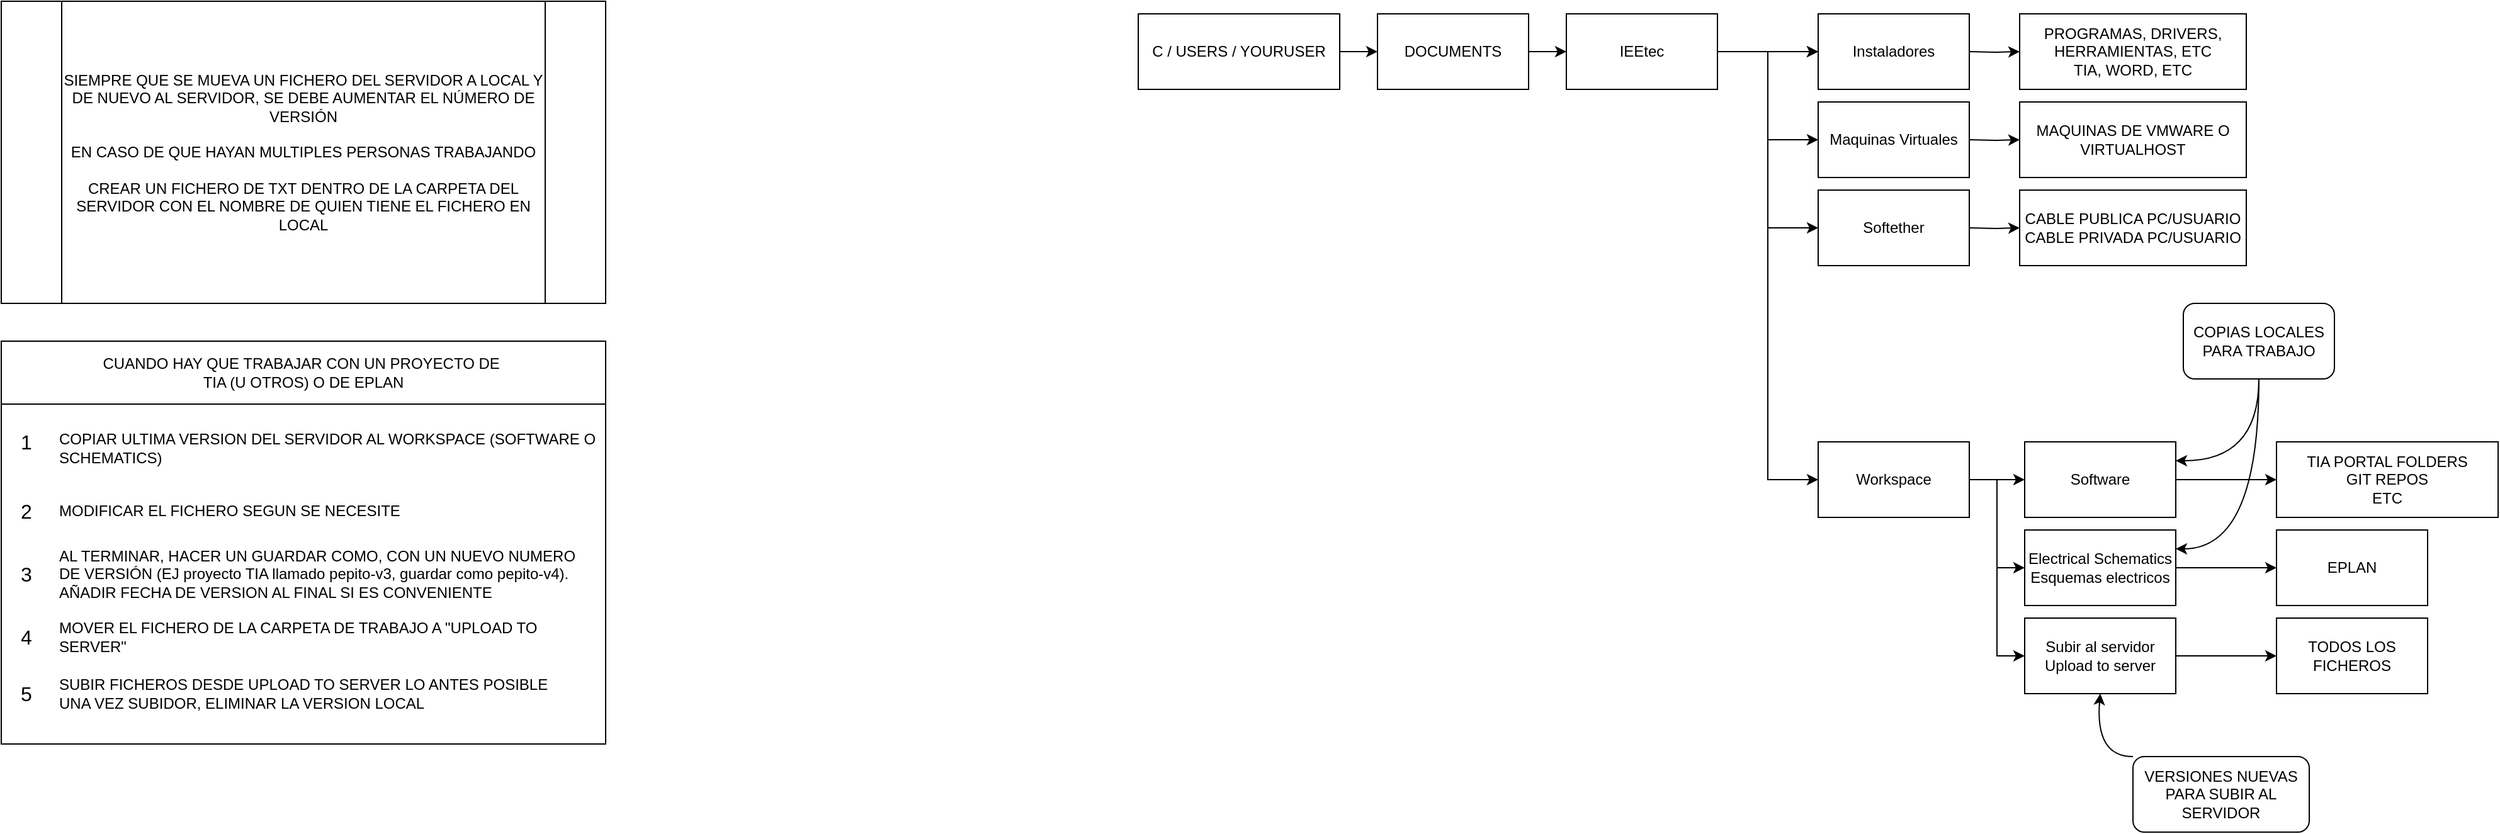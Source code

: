 <mxfile version="27.2.0">
  <diagram name="Página-1" id="FOE8npgmMcwkiNzP_g9T">
    <mxGraphModel dx="1426" dy="322" grid="1" gridSize="10" guides="1" tooltips="1" connect="1" arrows="1" fold="1" page="1" pageScale="1" pageWidth="827" pageHeight="1169" math="0" shadow="0">
      <root>
        <mxCell id="0" />
        <mxCell id="1" parent="0" />
        <mxCell id="9iBlPdd9ZqKX-gA7t0ej-3" value="" style="edgeStyle=orthogonalEdgeStyle;rounded=0;orthogonalLoop=1;jettySize=auto;html=1;" parent="1" source="9iBlPdd9ZqKX-gA7t0ej-1" target="9iBlPdd9ZqKX-gA7t0ej-2" edge="1">
          <mxGeometry relative="1" as="geometry" />
        </mxCell>
        <mxCell id="9iBlPdd9ZqKX-gA7t0ej-5" value="" style="edgeStyle=orthogonalEdgeStyle;rounded=0;orthogonalLoop=1;jettySize=auto;html=1;entryX=0;entryY=0.5;entryDx=0;entryDy=0;exitX=1;exitY=0.5;exitDx=0;exitDy=0;" parent="1" source="9iBlPdd9ZqKX-gA7t0ej-4" target="9iBlPdd9ZqKX-gA7t0ej-1" edge="1">
          <mxGeometry relative="1" as="geometry">
            <mxPoint x="450" y="370" as="sourcePoint" />
          </mxGeometry>
        </mxCell>
        <mxCell id="9iBlPdd9ZqKX-gA7t0ej-1" value="DOCUMENTS" style="rounded=0;whiteSpace=wrap;html=1;" parent="1" vertex="1">
          <mxGeometry x="440" y="250" width="120" height="60" as="geometry" />
        </mxCell>
        <mxCell id="9iBlPdd9ZqKX-gA7t0ej-7" value="" style="edgeStyle=orthogonalEdgeStyle;rounded=0;orthogonalLoop=1;jettySize=auto;html=1;" parent="1" source="9iBlPdd9ZqKX-gA7t0ej-2" target="9iBlPdd9ZqKX-gA7t0ej-6" edge="1">
          <mxGeometry relative="1" as="geometry" />
        </mxCell>
        <mxCell id="9iBlPdd9ZqKX-gA7t0ej-8" value="" style="edgeStyle=orthogonalEdgeStyle;rounded=0;orthogonalLoop=1;jettySize=auto;html=1;" parent="1" source="9iBlPdd9ZqKX-gA7t0ej-2" target="9iBlPdd9ZqKX-gA7t0ej-6" edge="1">
          <mxGeometry relative="1" as="geometry" />
        </mxCell>
        <mxCell id="9iBlPdd9ZqKX-gA7t0ej-2" value="IEEtec" style="rounded=0;whiteSpace=wrap;html=1;" parent="1" vertex="1">
          <mxGeometry x="590" y="250" width="120" height="60" as="geometry" />
        </mxCell>
        <mxCell id="9iBlPdd9ZqKX-gA7t0ej-4" value="C / USERS / YOURUSER" style="rounded=0;whiteSpace=wrap;html=1;" parent="1" vertex="1">
          <mxGeometry x="250" y="250" width="160" height="60" as="geometry" />
        </mxCell>
        <mxCell id="9iBlPdd9ZqKX-gA7t0ej-6" value="Instaladores" style="rounded=0;whiteSpace=wrap;html=1;" parent="1" vertex="1">
          <mxGeometry x="790" y="250" width="120" height="60" as="geometry" />
        </mxCell>
        <mxCell id="9iBlPdd9ZqKX-gA7t0ej-9" value="" style="edgeStyle=orthogonalEdgeStyle;rounded=0;orthogonalLoop=1;jettySize=auto;html=1;exitX=1;exitY=0.5;exitDx=0;exitDy=0;entryX=0;entryY=0.5;entryDx=0;entryDy=0;" parent="1" source="9iBlPdd9ZqKX-gA7t0ej-2" target="9iBlPdd9ZqKX-gA7t0ej-10" edge="1">
          <mxGeometry relative="1" as="geometry">
            <mxPoint x="710" y="350" as="sourcePoint" />
          </mxGeometry>
        </mxCell>
        <mxCell id="9iBlPdd9ZqKX-gA7t0ej-10" value="Maquinas Virtuales" style="rounded=0;whiteSpace=wrap;html=1;" parent="1" vertex="1">
          <mxGeometry x="790" y="320" width="120" height="60" as="geometry" />
        </mxCell>
        <mxCell id="9iBlPdd9ZqKX-gA7t0ej-11" value="" style="edgeStyle=orthogonalEdgeStyle;rounded=0;orthogonalLoop=1;jettySize=auto;html=1;exitX=1;exitY=0.5;exitDx=0;exitDy=0;entryX=0;entryY=0.5;entryDx=0;entryDy=0;" parent="1" source="9iBlPdd9ZqKX-gA7t0ej-2" target="9iBlPdd9ZqKX-gA7t0ej-12" edge="1">
          <mxGeometry relative="1" as="geometry">
            <mxPoint x="710" y="420" as="sourcePoint" />
          </mxGeometry>
        </mxCell>
        <mxCell id="9iBlPdd9ZqKX-gA7t0ej-12" value="Softether" style="rounded=0;whiteSpace=wrap;html=1;" parent="1" vertex="1">
          <mxGeometry x="790" y="390" width="120" height="60" as="geometry" />
        </mxCell>
        <mxCell id="9iBlPdd9ZqKX-gA7t0ej-13" value="" style="edgeStyle=orthogonalEdgeStyle;rounded=0;orthogonalLoop=1;jettySize=auto;html=1;exitX=1;exitY=0.5;exitDx=0;exitDy=0;entryX=0;entryY=0.5;entryDx=0;entryDy=0;" parent="1" source="9iBlPdd9ZqKX-gA7t0ej-2" target="9iBlPdd9ZqKX-gA7t0ej-14" edge="1">
          <mxGeometry relative="1" as="geometry">
            <mxPoint x="710" y="490" as="sourcePoint" />
          </mxGeometry>
        </mxCell>
        <mxCell id="9iBlPdd9ZqKX-gA7t0ej-16" value="" style="edgeStyle=orthogonalEdgeStyle;rounded=0;orthogonalLoop=1;jettySize=auto;html=1;" parent="1" source="9iBlPdd9ZqKX-gA7t0ej-14" target="9iBlPdd9ZqKX-gA7t0ej-15" edge="1">
          <mxGeometry relative="1" as="geometry" />
        </mxCell>
        <mxCell id="9iBlPdd9ZqKX-gA7t0ej-14" value="Workspace" style="rounded=0;whiteSpace=wrap;html=1;" parent="1" vertex="1">
          <mxGeometry x="790" y="590" width="120" height="60" as="geometry" />
        </mxCell>
        <mxCell id="9iBlPdd9ZqKX-gA7t0ej-23" value="" style="edgeStyle=orthogonalEdgeStyle;rounded=0;orthogonalLoop=1;jettySize=auto;html=1;" parent="1" source="9iBlPdd9ZqKX-gA7t0ej-15" target="9iBlPdd9ZqKX-gA7t0ej-22" edge="1">
          <mxGeometry relative="1" as="geometry" />
        </mxCell>
        <mxCell id="9iBlPdd9ZqKX-gA7t0ej-15" value="Software" style="rounded=0;whiteSpace=wrap;html=1;" parent="1" vertex="1">
          <mxGeometry x="954" y="590" width="120" height="60" as="geometry" />
        </mxCell>
        <mxCell id="9iBlPdd9ZqKX-gA7t0ej-17" value="" style="edgeStyle=orthogonalEdgeStyle;rounded=0;orthogonalLoop=1;jettySize=auto;html=1;exitX=1;exitY=0.5;exitDx=0;exitDy=0;entryX=0;entryY=0.5;entryDx=0;entryDy=0;" parent="1" source="9iBlPdd9ZqKX-gA7t0ej-14" target="9iBlPdd9ZqKX-gA7t0ej-18" edge="1">
          <mxGeometry relative="1" as="geometry">
            <mxPoint x="870" y="470" as="sourcePoint" />
          </mxGeometry>
        </mxCell>
        <mxCell id="9iBlPdd9ZqKX-gA7t0ej-25" value="" style="edgeStyle=orthogonalEdgeStyle;rounded=0;orthogonalLoop=1;jettySize=auto;html=1;" parent="1" source="9iBlPdd9ZqKX-gA7t0ej-18" target="9iBlPdd9ZqKX-gA7t0ej-24" edge="1">
          <mxGeometry relative="1" as="geometry" />
        </mxCell>
        <mxCell id="9iBlPdd9ZqKX-gA7t0ej-18" value="Electrical Schematics&lt;div&gt;Esquemas electricos&lt;/div&gt;" style="rounded=0;whiteSpace=wrap;html=1;" parent="1" vertex="1">
          <mxGeometry x="954" y="660" width="120" height="60" as="geometry" />
        </mxCell>
        <mxCell id="9iBlPdd9ZqKX-gA7t0ej-19" value="" style="edgeStyle=orthogonalEdgeStyle;rounded=0;orthogonalLoop=1;jettySize=auto;html=1;exitX=1;exitY=0.5;exitDx=0;exitDy=0;entryX=0;entryY=0.5;entryDx=0;entryDy=0;" parent="1" source="9iBlPdd9ZqKX-gA7t0ej-14" target="9iBlPdd9ZqKX-gA7t0ej-20" edge="1">
          <mxGeometry relative="1" as="geometry">
            <mxPoint x="910" y="690" as="sourcePoint" />
          </mxGeometry>
        </mxCell>
        <mxCell id="9iBlPdd9ZqKX-gA7t0ej-27" value="" style="edgeStyle=orthogonalEdgeStyle;rounded=0;orthogonalLoop=1;jettySize=auto;html=1;" parent="1" source="9iBlPdd9ZqKX-gA7t0ej-20" target="9iBlPdd9ZqKX-gA7t0ej-26" edge="1">
          <mxGeometry relative="1" as="geometry" />
        </mxCell>
        <mxCell id="9iBlPdd9ZqKX-gA7t0ej-20" value="Subir al servidor&lt;div&gt;Upload to server&lt;/div&gt;" style="rounded=0;whiteSpace=wrap;html=1;" parent="1" vertex="1">
          <mxGeometry x="954" y="730" width="120" height="60" as="geometry" />
        </mxCell>
        <mxCell id="9iBlPdd9ZqKX-gA7t0ej-22" value="TIA PORTAL FOLDERS&lt;div&gt;GIT REPOS&lt;/div&gt;&lt;div&gt;ETC&lt;/div&gt;" style="rounded=0;whiteSpace=wrap;html=1;" parent="1" vertex="1">
          <mxGeometry x="1154" y="590" width="176" height="60" as="geometry" />
        </mxCell>
        <mxCell id="9iBlPdd9ZqKX-gA7t0ej-24" value="EPLAN" style="rounded=0;whiteSpace=wrap;html=1;" parent="1" vertex="1">
          <mxGeometry x="1154" y="660" width="120" height="60" as="geometry" />
        </mxCell>
        <mxCell id="9iBlPdd9ZqKX-gA7t0ej-26" value="TODOS LOS FICHEROS" style="rounded=0;whiteSpace=wrap;html=1;" parent="1" vertex="1">
          <mxGeometry x="1154" y="730" width="120" height="60" as="geometry" />
        </mxCell>
        <mxCell id="9iBlPdd9ZqKX-gA7t0ej-30" style="edgeStyle=orthogonalEdgeStyle;rounded=0;orthogonalLoop=1;jettySize=auto;html=1;exitX=0.5;exitY=1;exitDx=0;exitDy=0;entryX=1;entryY=0.25;entryDx=0;entryDy=0;strokeColor=default;curved=1;" parent="1" source="9iBlPdd9ZqKX-gA7t0ej-29" target="9iBlPdd9ZqKX-gA7t0ej-15" edge="1">
          <mxGeometry relative="1" as="geometry">
            <Array as="points">
              <mxPoint x="1140" y="605" />
            </Array>
          </mxGeometry>
        </mxCell>
        <mxCell id="9iBlPdd9ZqKX-gA7t0ej-29" value="COPIAS LOCALES PARA TRABAJO" style="rounded=1;whiteSpace=wrap;html=1;" parent="1" vertex="1">
          <mxGeometry x="1080" y="480" width="120" height="60" as="geometry" />
        </mxCell>
        <mxCell id="9iBlPdd9ZqKX-gA7t0ej-34" style="edgeStyle=orthogonalEdgeStyle;rounded=0;orthogonalLoop=1;jettySize=auto;html=1;exitX=0.5;exitY=1;exitDx=0;exitDy=0;strokeColor=default;curved=1;" parent="1" source="9iBlPdd9ZqKX-gA7t0ej-29" edge="1">
          <mxGeometry relative="1" as="geometry">
            <mxPoint x="1140" y="560" as="sourcePoint" />
            <mxPoint x="1074" y="675" as="targetPoint" />
            <Array as="points">
              <mxPoint x="1140" y="675" />
            </Array>
          </mxGeometry>
        </mxCell>
        <mxCell id="9iBlPdd9ZqKX-gA7t0ej-35" value="VERSIONES NUEVAS PARA SUBIR AL SERVIDOR" style="rounded=1;whiteSpace=wrap;html=1;" parent="1" vertex="1">
          <mxGeometry x="1040" y="840" width="140" height="60" as="geometry" />
        </mxCell>
        <mxCell id="9iBlPdd9ZqKX-gA7t0ej-36" value="" style="curved=1;endArrow=classic;html=1;rounded=0;exitX=0;exitY=0;exitDx=0;exitDy=0;entryX=0.5;entryY=1;entryDx=0;entryDy=0;" parent="1" source="9iBlPdd9ZqKX-gA7t0ej-35" target="9iBlPdd9ZqKX-gA7t0ej-20" edge="1">
          <mxGeometry width="50" height="50" relative="1" as="geometry">
            <mxPoint x="840" y="740" as="sourcePoint" />
            <mxPoint x="890" y="690" as="targetPoint" />
            <Array as="points">
              <mxPoint x="1010" y="840" />
            </Array>
          </mxGeometry>
        </mxCell>
        <mxCell id="9iBlPdd9ZqKX-gA7t0ej-37" value="" style="edgeStyle=orthogonalEdgeStyle;rounded=0;orthogonalLoop=1;jettySize=auto;html=1;" parent="1" target="9iBlPdd9ZqKX-gA7t0ej-38" edge="1">
          <mxGeometry relative="1" as="geometry">
            <mxPoint x="910" y="420" as="sourcePoint" />
          </mxGeometry>
        </mxCell>
        <mxCell id="9iBlPdd9ZqKX-gA7t0ej-38" value="CABLE PUBLICA PC/USUARIO&lt;div&gt;CABLE PRIVADA PC/USUARIO&lt;/div&gt;" style="rounded=0;whiteSpace=wrap;html=1;" parent="1" vertex="1">
          <mxGeometry x="950" y="390" width="180" height="60" as="geometry" />
        </mxCell>
        <mxCell id="9iBlPdd9ZqKX-gA7t0ej-40" value="&lt;span style=&quot;font-weight: 400;&quot;&gt;CUANDO HAY QUE TRABAJAR CON UN PROYECTO DE&amp;nbsp;&lt;/span&gt;&lt;div&gt;&lt;span style=&quot;font-weight: 400;&quot;&gt;TIA (U OTROS) O DE EPLAN&lt;/span&gt;&lt;/div&gt;" style="swimlane;whiteSpace=wrap;html=1;startSize=50;" parent="1" vertex="1">
          <mxGeometry x="-653" y="510" width="480" height="320" as="geometry" />
        </mxCell>
        <mxCell id="9iBlPdd9ZqKX-gA7t0ej-117" value="1" style="shape=partialRectangle;html=1;whiteSpace=wrap;connectable=0;fillColor=none;top=0;left=0;bottom=0;right=0;overflow=hidden;pointerEvents=1;strokeColor=inherit;fontSize=16;" parent="9iBlPdd9ZqKX-gA7t0ej-40" vertex="1">
          <mxGeometry y="60" width="40" height="40" as="geometry">
            <mxRectangle width="40" height="30" as="alternateBounds" />
          </mxGeometry>
        </mxCell>
        <mxCell id="9iBlPdd9ZqKX-gA7t0ej-118" value="2" style="shape=partialRectangle;html=1;whiteSpace=wrap;connectable=0;fillColor=none;top=0;left=0;bottom=0;right=0;overflow=hidden;strokeColor=inherit;fontSize=16;" parent="9iBlPdd9ZqKX-gA7t0ej-40" vertex="1">
          <mxGeometry y="115" width="40" height="40" as="geometry">
            <mxRectangle width="40" height="30" as="alternateBounds" />
          </mxGeometry>
        </mxCell>
        <mxCell id="9iBlPdd9ZqKX-gA7t0ej-116" value="COPIAR ULTIMA VERSION DEL SERVIDOR AL WORKSPACE (SOFTWARE O SCHEMATICS)" style="text;strokeColor=none;fillColor=none;align=left;verticalAlign=middle;spacingLeft=4;spacingRight=4;overflow=hidden;points=[[0,0.5],[1,0.5]];portConstraint=eastwest;rotatable=0;whiteSpace=wrap;html=1;" parent="9iBlPdd9ZqKX-gA7t0ej-40" vertex="1">
          <mxGeometry x="40" y="60" width="440" height="50" as="geometry" />
        </mxCell>
        <mxCell id="9iBlPdd9ZqKX-gA7t0ej-120" value="MODIFICAR EL FICHERO SEGUN SE NECESITE" style="text;strokeColor=none;fillColor=none;align=left;verticalAlign=middle;spacingLeft=4;spacingRight=4;overflow=hidden;points=[[0,0.5],[1,0.5]];portConstraint=eastwest;rotatable=0;whiteSpace=wrap;html=1;" parent="9iBlPdd9ZqKX-gA7t0ej-40" vertex="1">
          <mxGeometry x="40" y="110" width="440" height="50" as="geometry" />
        </mxCell>
        <mxCell id="9iBlPdd9ZqKX-gA7t0ej-119" value="3" style="shape=partialRectangle;html=1;whiteSpace=wrap;connectable=0;fillColor=none;top=0;left=0;bottom=0;right=0;overflow=hidden;strokeColor=inherit;fontSize=16;" parent="9iBlPdd9ZqKX-gA7t0ej-40" vertex="1">
          <mxGeometry y="165" width="40" height="40" as="geometry">
            <mxRectangle width="40" height="30" as="alternateBounds" />
          </mxGeometry>
        </mxCell>
        <mxCell id="9iBlPdd9ZqKX-gA7t0ej-121" value="AL TERMINAR, HACER UN GUARDAR COMO, CON UN NUEVO NUMERO DE VERSIÓN (EJ proyecto TIA llamado pepito-v3, guardar como pepito-v4).&lt;div&gt;AÑADIR FECHA DE VERSION AL FINAL SI ES CONVENIENTE&lt;/div&gt;" style="text;strokeColor=none;fillColor=none;align=left;verticalAlign=middle;spacingLeft=4;spacingRight=4;overflow=hidden;points=[[0,0.5],[1,0.5]];portConstraint=eastwest;rotatable=0;whiteSpace=wrap;html=1;" parent="9iBlPdd9ZqKX-gA7t0ej-40" vertex="1">
          <mxGeometry x="40" y="160" width="440" height="50" as="geometry" />
        </mxCell>
        <mxCell id="9iBlPdd9ZqKX-gA7t0ej-123" value="MOVER EL FICHERO DE LA CARPETA DE TRABAJO A &quot;UPLOAD TO SERVER&quot;" style="text;strokeColor=none;fillColor=none;align=left;verticalAlign=middle;spacingLeft=4;spacingRight=4;overflow=hidden;points=[[0,0.5],[1,0.5]];portConstraint=eastwest;rotatable=0;whiteSpace=wrap;html=1;" parent="9iBlPdd9ZqKX-gA7t0ej-40" vertex="1">
          <mxGeometry x="40" y="210" width="440" height="50" as="geometry" />
        </mxCell>
        <mxCell id="9iBlPdd9ZqKX-gA7t0ej-122" value="4" style="shape=partialRectangle;html=1;whiteSpace=wrap;connectable=0;fillColor=none;top=0;left=0;bottom=0;right=0;overflow=hidden;strokeColor=inherit;fontSize=16;" parent="9iBlPdd9ZqKX-gA7t0ej-40" vertex="1">
          <mxGeometry y="215" width="40" height="40" as="geometry">
            <mxRectangle width="40" height="30" as="alternateBounds" />
          </mxGeometry>
        </mxCell>
        <mxCell id="9iBlPdd9ZqKX-gA7t0ej-124" value="SUBIR FICHEROS DESDE UPLOAD TO SERVER LO ANTES POSIBLE&lt;div&gt;UNA VEZ SUBIDOR, ELIMINAR LA VERSION LOCAL&lt;/div&gt;" style="text;strokeColor=none;fillColor=none;align=left;verticalAlign=middle;spacingLeft=4;spacingRight=4;overflow=hidden;points=[[0,0.5],[1,0.5]];portConstraint=eastwest;rotatable=0;whiteSpace=wrap;html=1;" parent="9iBlPdd9ZqKX-gA7t0ej-40" vertex="1">
          <mxGeometry x="40" y="260" width="440" height="40" as="geometry" />
        </mxCell>
        <mxCell id="9iBlPdd9ZqKX-gA7t0ej-125" value="5" style="shape=partialRectangle;html=1;whiteSpace=wrap;connectable=0;fillColor=none;top=0;left=0;bottom=0;right=0;overflow=hidden;strokeColor=inherit;fontSize=16;" parent="9iBlPdd9ZqKX-gA7t0ej-40" vertex="1">
          <mxGeometry y="260" width="40" height="40" as="geometry">
            <mxRectangle width="40" height="30" as="alternateBounds" />
          </mxGeometry>
        </mxCell>
        <mxCell id="9iBlPdd9ZqKX-gA7t0ej-127" value="SIEMPRE QUE SE MUEVA UN FICHERO DEL SERVIDOR A LOCAL Y DE NUEVO AL SERVIDOR, SE DEBE AUMENTAR EL NÚMERO DE VERSIÓN&lt;div&gt;&lt;br&gt;&lt;/div&gt;&lt;div&gt;EN CASO DE QUE HAYAN MULTIPLES PERSONAS TRABAJANDO&lt;/div&gt;&lt;div&gt;&lt;br&gt;&lt;/div&gt;&lt;div&gt;CREAR UN FICHERO DE TXT DENTRO DE LA CARPETA DEL SERVIDOR CON EL NOMBRE DE QUIEN TIENE EL FICHERO EN LOCAL&lt;/div&gt;" style="shape=process;whiteSpace=wrap;html=1;backgroundOutline=1;" parent="1" vertex="1">
          <mxGeometry x="-653" y="240" width="480" height="240" as="geometry" />
        </mxCell>
        <mxCell id="9iBlPdd9ZqKX-gA7t0ej-128" value="" style="edgeStyle=orthogonalEdgeStyle;rounded=0;orthogonalLoop=1;jettySize=auto;html=1;" parent="1" target="9iBlPdd9ZqKX-gA7t0ej-129" edge="1">
          <mxGeometry relative="1" as="geometry">
            <mxPoint x="910" y="280" as="sourcePoint" />
          </mxGeometry>
        </mxCell>
        <mxCell id="9iBlPdd9ZqKX-gA7t0ej-129" value="PROGRAMAS, DRIVERS, HERRAMIENTAS, ETC&lt;div&gt;TIA, WORD, ETC&lt;/div&gt;" style="rounded=0;whiteSpace=wrap;html=1;" parent="1" vertex="1">
          <mxGeometry x="950" y="250" width="180" height="60" as="geometry" />
        </mxCell>
        <mxCell id="9iBlPdd9ZqKX-gA7t0ej-130" value="" style="edgeStyle=orthogonalEdgeStyle;rounded=0;orthogonalLoop=1;jettySize=auto;html=1;" parent="1" target="9iBlPdd9ZqKX-gA7t0ej-131" edge="1">
          <mxGeometry relative="1" as="geometry">
            <mxPoint x="910" y="350" as="sourcePoint" />
          </mxGeometry>
        </mxCell>
        <mxCell id="9iBlPdd9ZqKX-gA7t0ej-131" value="MAQUINAS DE VMWARE O VIRTUALHOST" style="rounded=0;whiteSpace=wrap;html=1;" parent="1" vertex="1">
          <mxGeometry x="950" y="320" width="180" height="60" as="geometry" />
        </mxCell>
      </root>
    </mxGraphModel>
  </diagram>
</mxfile>
